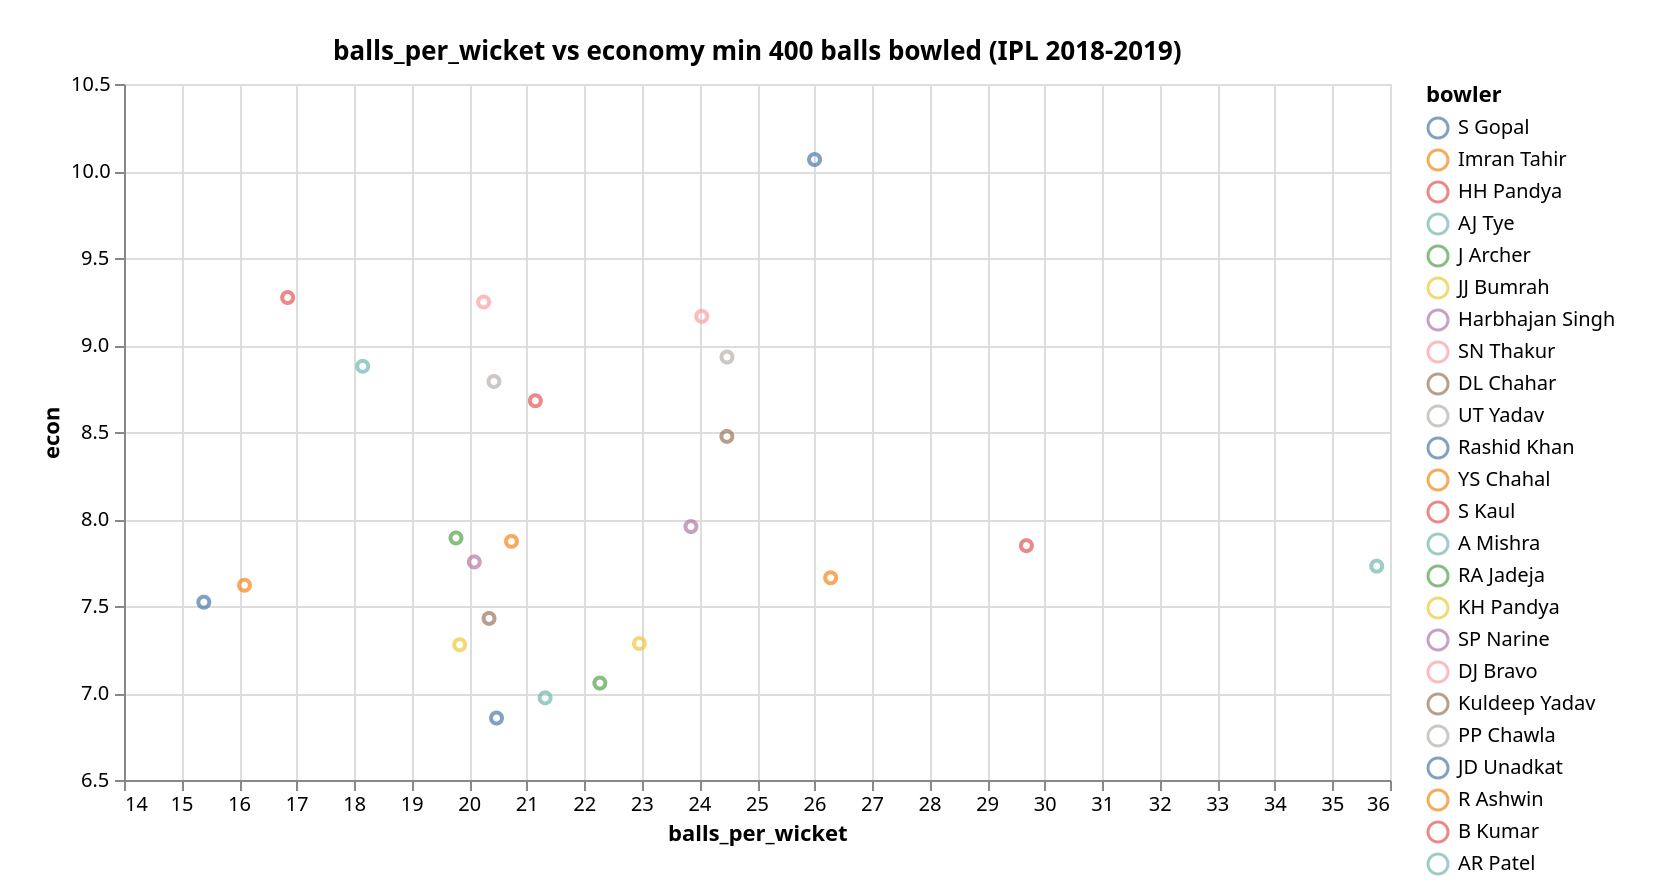 {
  "$schema": "https://vega.github.io/schema/vega-lite/v2.json",
  "title": "balls_per_wicket vs economy min 400 balls bowled (IPL 2018-2019)",
  "width": 828,
  "height": 442,
  "autosize": { "type": "fit", "contains": "padding" },
  "mark": { "type": "point" },
  "encoding": {
    "x": {
      "field": "balls_per_wicket",
      "type": "quantitative",
      "scale": { "type": "linear", "zero": false }
    },
    "y": {
      "field": "econ",
      "type": "quantitative",
      "scale": { "type": "linear", "zero": false }
    },
    "color": {
      "field": "bowler",
      "type": "nominal",
      "sort": { "field": "balls_per_wicket", "op": "sum" },
      "scale": { "type": "linear", "zero": true }
    }
  },
  "data": {
    "values": [
      {
        "balls_per_wicket": 20.473684210526315,
        "econ": 6.856041131105398,
        "bowler": "Rashid Khan"
      },
      {
        "balls_per_wicket": 19.833333333333332,
        "econ": 7.277310924369747,
        "bowler": "JJ Bumrah"
      },
      {
        "balls_per_wicket": 26.28,
        "econ": 7.662100456621005,
        "bowler": "R Ashwin"
      },
      {
        "balls_per_wicket": 29.681818181818183,
        "econ": 7.846860643185299,
        "bowler": "B Kumar"
      },
      {
        "balls_per_wicket": 20.34375,
        "econ": 7.428571428571429,
        "bowler": "DL Chahar"
      },
      {
        "balls_per_wicket": 23.85185185185185,
        "econ": 7.956521739130434,
        "bowler": "SP Narine"
      },
      {
        "balls_per_wicket": 20.733333333333334,
        "econ": 7.871382636655948,
        "bowler": "YS Chahal"
      },
      {
        "balls_per_wicket": 24.04,
        "econ": 9.164725457570714,
        "bowler": "DJ Bravo"
      },
      {
        "balls_per_wicket": 22.26923076923077,
        "econ": 7.05699481865285,
        "bowler": "RA Jadeja"
      },
      {
        "balls_per_wicket": 20.428571428571427,
        "econ": 8.79020979020979,
        "bowler": "UT Yadav"
      },
      {
        "balls_per_wicket": 21.14814814814815,
        "econ": 8.679509632224168,
        "bowler": "S Kaul"
      },
      {
        "balls_per_wicket": 24.47826086956522,
        "econ": 8.930728241563056,
        "bowler": "PP Chawla"
      },
      {
        "balls_per_wicket": 26,
        "econ": 10.065934065934066,
        "bowler": "JD Unadkat"
      },
      {
        "balls_per_wicket": 16.84375,
        "econ": 9.272727272727273,
        "bowler": "HH Pandya"
      },
      {
        "balls_per_wicket": 22.956521739130434,
        "econ": 7.28409090909091,
        "bowler": "KH Pandya"
      },
      {
        "balls_per_wicket": 16.09375,
        "econ": 7.619417475728156,
        "bowler": "Imran Tahir"
      },
      {
        "balls_per_wicket": 19.76923076923077,
        "econ": 7.891050583657588,
        "bowler": "J Archer"
      },
      {
        "balls_per_wicket": 24.476190476190474,
        "econ": 8.474708171206226,
        "bowler": "Kuldeep Yadav"
      },
      {
        "balls_per_wicket": 18.14814814814815,
        "econ": 8.877551020408163,
        "bowler": "AJ Tye"
      },
      {
        "balls_per_wicket": 20.25,
        "econ": 9.246913580246915,
        "bowler": "SN Thakur"
      },
      {
        "balls_per_wicket": 15.387096774193548,
        "econ": 7.522012578616353,
        "bowler": "S Gopal"
      },
      {
        "balls_per_wicket": 21.318181818181817,
        "econ": 6.972281449893391,
        "bowler": "A Mishra"
      },
      {
        "balls_per_wicket": 35.76923076923077,
        "econ": 7.729032258064516,
        "bowler": "AR Patel"
      },
      {
        "balls_per_wicket": 20.08695652173913,
        "econ": 7.753246753246753,
        "bowler": "Harbhajan Singh"
      }
    ]
  },
  "config": { "background": "#ffffff", "padding": 20 }
}
